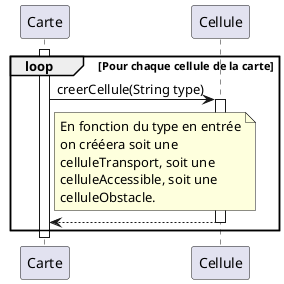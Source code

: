 @startuml
activate Carte
    loop Pour chaque cellule de la carte
        Carte -> Cellule : creerCellule(String type)
        activate Cellule
            note right of Carte
                En fonction du type en entrée
                on crééera soit une 
                celluleTransport, soit une 
                celluleAccessible, soit une 
                celluleObstacle.
            end note
            Carte <-- Cellule
        deactivate Cellule
    end
deactivate Carte
@enduml
